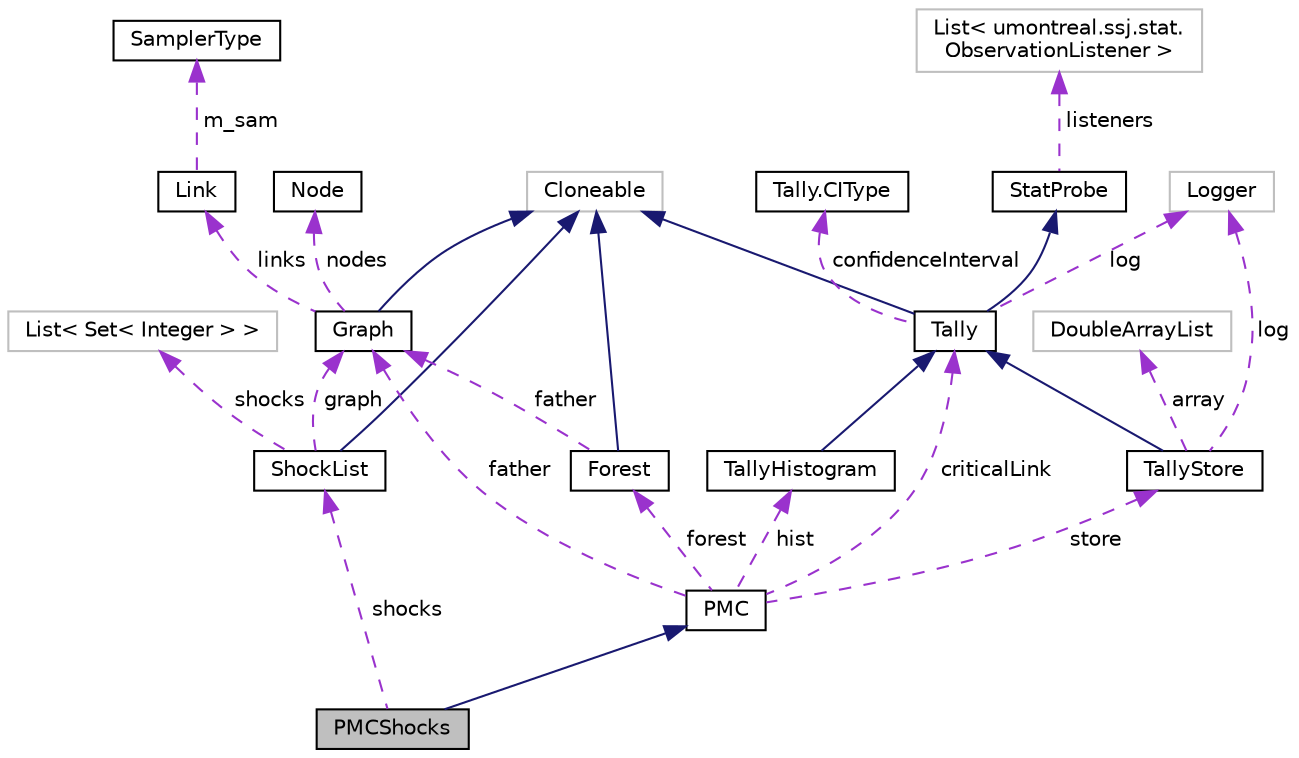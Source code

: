 digraph "PMCShocks"
{
 // INTERACTIVE_SVG=YES
  bgcolor="transparent";
  edge [fontname="Helvetica",fontsize="10",labelfontname="Helvetica",labelfontsize="10"];
  node [fontname="Helvetica",fontsize="10",shape=record];
  Node8 [label="PMCShocks",height=0.2,width=0.4,color="black", fillcolor="grey75", style="filled", fontcolor="black"];
  Node9 -> Node8 [dir="back",color="midnightblue",fontsize="10",style="solid",fontname="Helvetica"];
  Node9 [label="PMC",height=0.2,width=0.4,color="black",URL="$d4/de0/classumontreal_1_1ssj_1_1networks_1_1PMC.html",tooltip="This class implements the Permutation Monte Carlo method to estimate the reliability of a network..."];
  Node10 -> Node9 [dir="back",color="darkorchid3",fontsize="10",style="dashed",label=" forest" ,fontname="Helvetica"];
  Node10 [label="Forest",height=0.2,width=0.4,color="black",URL="$d8/d06/classumontreal_1_1ssj_1_1networks_1_1Forest.html",tooltip="This class implements forest and trees. "];
  Node11 -> Node10 [dir="back",color="midnightblue",fontsize="10",style="solid",fontname="Helvetica"];
  Node11 [label="Cloneable",height=0.2,width=0.4,color="grey75"];
  Node12 -> Node10 [dir="back",color="darkorchid3",fontsize="10",style="dashed",label=" father" ,fontname="Helvetica"];
  Node12 [label="Graph",height=0.2,width=0.4,color="black",URL="$d4/d6e/classumontreal_1_1ssj_1_1networks_1_1Graph.html",tooltip="This class implements a stochastic non-oriented weighted graph (a network). "];
  Node11 -> Node12 [dir="back",color="midnightblue",fontsize="10",style="solid",fontname="Helvetica"];
  Node13 -> Node12 [dir="back",color="darkorchid3",fontsize="10",style="dashed",label=" nodes" ,fontname="Helvetica"];
  Node13 [label="Node",height=0.2,width=0.4,color="black",URL="$dc/dbc/classumontreal_1_1ssj_1_1networks_1_1Node.html",tooltip="This class provides nodes for a graph. "];
  Node14 -> Node12 [dir="back",color="darkorchid3",fontsize="10",style="dashed",label=" links" ,fontname="Helvetica"];
  Node14 [label="Link",height=0.2,width=0.4,color="black",URL="$df/d9c/classumontreal_1_1ssj_1_1networks_1_1Link.html",tooltip="A Link of a network. "];
  Node15 -> Node14 [dir="back",color="darkorchid3",fontsize="10",style="dashed",label=" m_sam" ,fontname="Helvetica"];
  Node15 [label="SamplerType",height=0.2,width=0.4,color="black",URL="$db/d5d/enumumontreal_1_1ssj_1_1networks_1_1SamplerType.html"];
  Node12 -> Node9 [dir="back",color="darkorchid3",fontsize="10",style="dashed",label=" father" ,fontname="Helvetica"];
  Node16 -> Node9 [dir="back",color="darkorchid3",fontsize="10",style="dashed",label=" criticalLink" ,fontname="Helvetica"];
  Node16 [label="Tally",height=0.2,width=0.4,color="black",URL="$d8/d54/classumontreal_1_1ssj_1_1stat_1_1Tally.html",tooltip="A subclass of StatProbe. "];
  Node17 -> Node16 [dir="back",color="midnightblue",fontsize="10",style="solid",fontname="Helvetica"];
  Node17 [label="StatProbe",height=0.2,width=0.4,color="black",URL="$d5/d8e/classumontreal_1_1ssj_1_1stat_1_1StatProbe.html",tooltip="The objects of this class are statistical probes or collectors, which are elementary devices for coll..."];
  Node18 -> Node17 [dir="back",color="darkorchid3",fontsize="10",style="dashed",label=" listeners" ,fontname="Helvetica"];
  Node18 [label="List\< umontreal.ssj.stat.\lObservationListener \>",height=0.2,width=0.4,color="grey75"];
  Node11 -> Node16 [dir="back",color="midnightblue",fontsize="10",style="solid",fontname="Helvetica"];
  Node19 -> Node16 [dir="back",color="darkorchid3",fontsize="10",style="dashed",label=" log" ,fontname="Helvetica"];
  Node19 [label="Logger",height=0.2,width=0.4,color="grey75"];
  Node20 -> Node16 [dir="back",color="darkorchid3",fontsize="10",style="dashed",label=" confidenceInterval" ,fontname="Helvetica"];
  Node20 [label="Tally.CIType",height=0.2,width=0.4,color="black",URL="$d9/df5/enumumontreal_1_1ssj_1_1stat_1_1Tally_1_1CIType.html"];
  Node21 -> Node9 [dir="back",color="darkorchid3",fontsize="10",style="dashed",label=" store" ,fontname="Helvetica"];
  Node21 [label="TallyStore",height=0.2,width=0.4,color="black",URL="$d8/de5/classumontreal_1_1ssj_1_1stat_1_1TallyStore.html",tooltip="This class is a variant of Tally for which the individual observations are stored in a list implement..."];
  Node16 -> Node21 [dir="back",color="midnightblue",fontsize="10",style="solid",fontname="Helvetica"];
  Node22 -> Node21 [dir="back",color="darkorchid3",fontsize="10",style="dashed",label=" array" ,fontname="Helvetica"];
  Node22 [label="DoubleArrayList",height=0.2,width=0.4,color="grey75"];
  Node19 -> Node21 [dir="back",color="darkorchid3",fontsize="10",style="dashed",label=" log" ,fontname="Helvetica"];
  Node23 -> Node9 [dir="back",color="darkorchid3",fontsize="10",style="dashed",label=" hist" ,fontname="Helvetica"];
  Node23 [label="TallyHistogram",height=0.2,width=0.4,color="black",URL="$de/d2f/classumontreal_1_1ssj_1_1stat_1_1TallyHistogram.html",tooltip="This class extends Tally. "];
  Node16 -> Node23 [dir="back",color="midnightblue",fontsize="10",style="solid",fontname="Helvetica"];
  Node24 -> Node8 [dir="back",color="darkorchid3",fontsize="10",style="dashed",label=" shocks" ,fontname="Helvetica"];
  Node24 [label="ShockList",height=0.2,width=0.4,color="black",URL="$d9/d27/classumontreal_1_1ssj_1_1networks_1_1ShockList.html",tooltip="This class implements lists of shocks which make sets of links in a graph fail simultaneously. "];
  Node11 -> Node24 [dir="back",color="midnightblue",fontsize="10",style="solid",fontname="Helvetica"];
  Node12 -> Node24 [dir="back",color="darkorchid3",fontsize="10",style="dashed",label=" graph" ,fontname="Helvetica"];
  Node25 -> Node24 [dir="back",color="darkorchid3",fontsize="10",style="dashed",label=" shocks" ,fontname="Helvetica"];
  Node25 [label="List\< Set\< Integer \> \>",height=0.2,width=0.4,color="grey75"];
}
